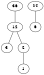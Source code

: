 graph G {
	size=.5
	node [height=.2 width=.2]
	36 -- 12
	24 -- 6
	12 -- 3
	12 -- 2
	2 -- 1
}
